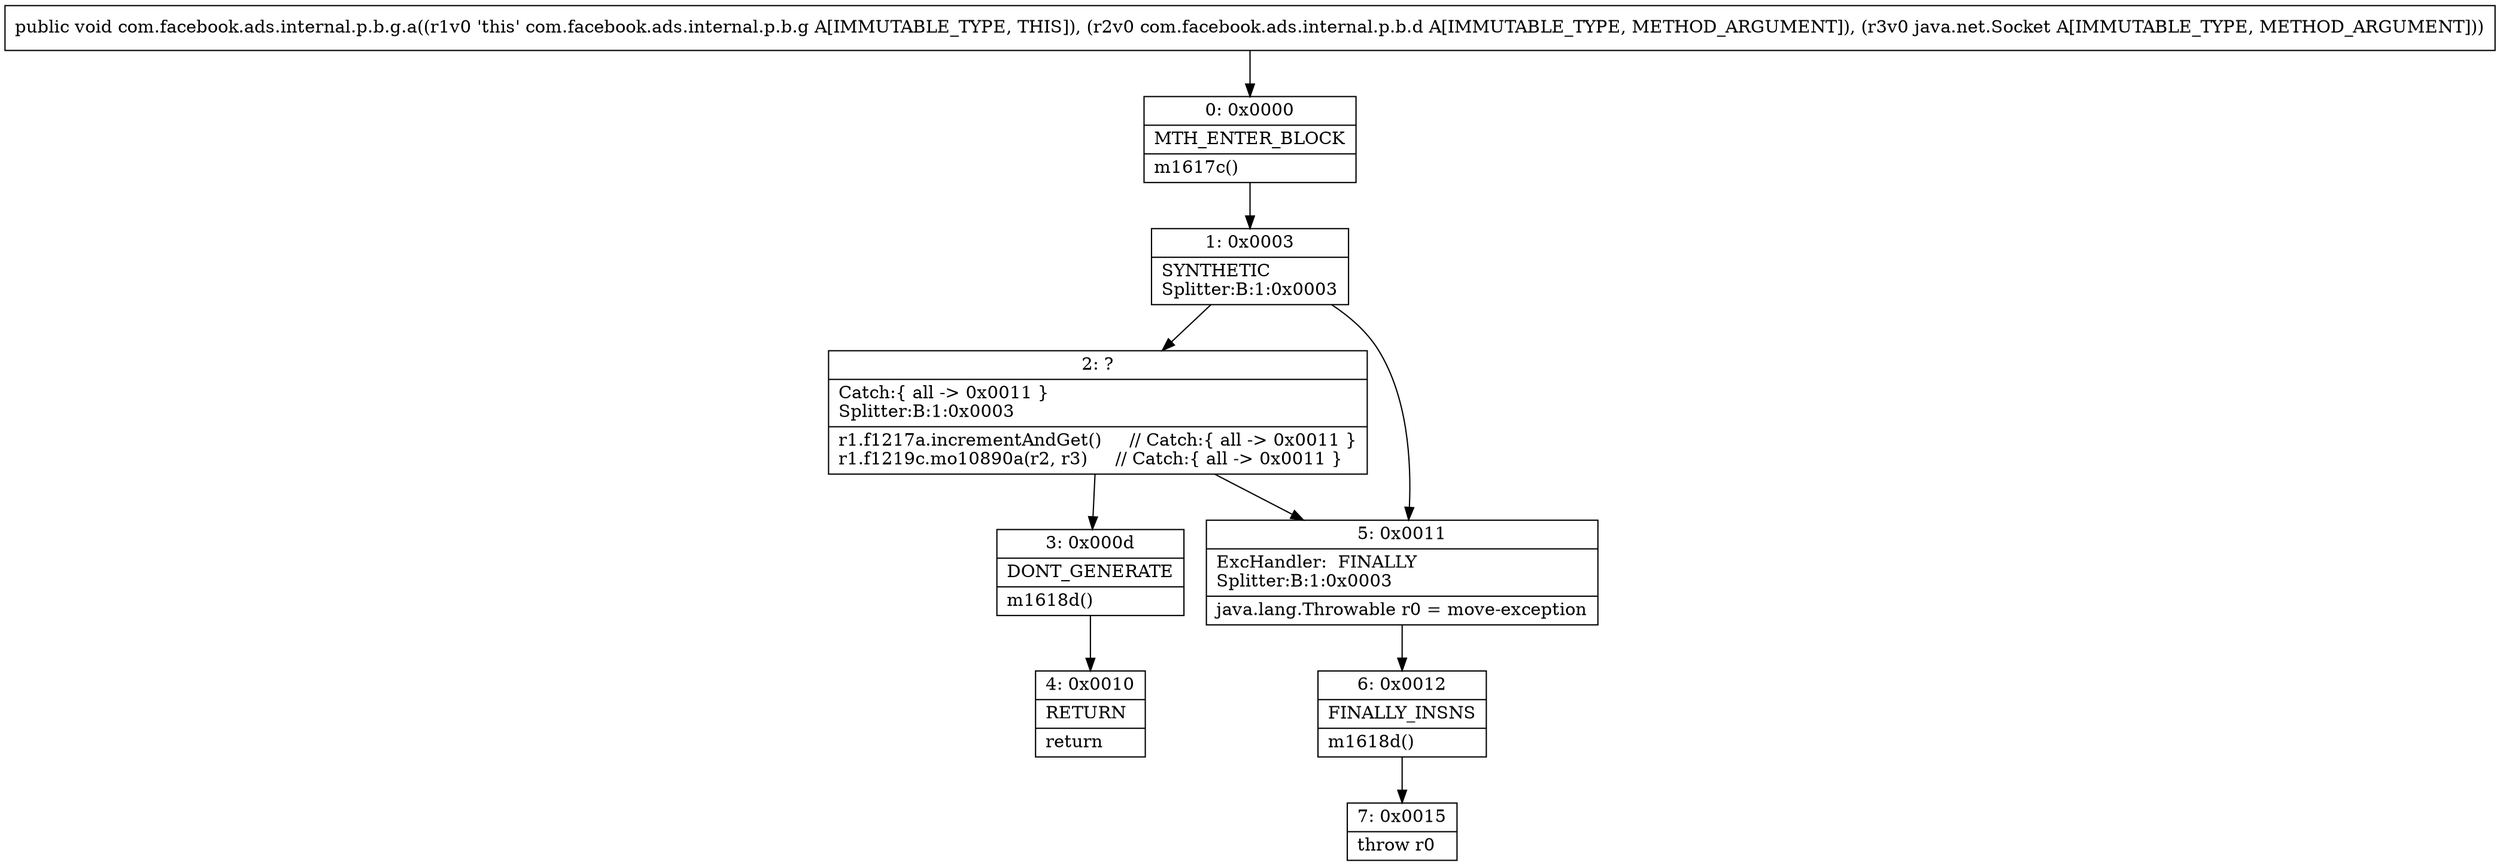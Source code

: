 digraph "CFG forcom.facebook.ads.internal.p.b.g.a(Lcom\/facebook\/ads\/internal\/p\/b\/d;Ljava\/net\/Socket;)V" {
Node_0 [shape=record,label="{0\:\ 0x0000|MTH_ENTER_BLOCK\l|m1617c()\l}"];
Node_1 [shape=record,label="{1\:\ 0x0003|SYNTHETIC\lSplitter:B:1:0x0003\l}"];
Node_2 [shape=record,label="{2\:\ ?|Catch:\{ all \-\> 0x0011 \}\lSplitter:B:1:0x0003\l|r1.f1217a.incrementAndGet()     \/\/ Catch:\{ all \-\> 0x0011 \}\lr1.f1219c.mo10890a(r2, r3)     \/\/ Catch:\{ all \-\> 0x0011 \}\l}"];
Node_3 [shape=record,label="{3\:\ 0x000d|DONT_GENERATE\l|m1618d()\l}"];
Node_4 [shape=record,label="{4\:\ 0x0010|RETURN\l|return\l}"];
Node_5 [shape=record,label="{5\:\ 0x0011|ExcHandler:  FINALLY\lSplitter:B:1:0x0003\l|java.lang.Throwable r0 = move\-exception\l}"];
Node_6 [shape=record,label="{6\:\ 0x0012|FINALLY_INSNS\l|m1618d()\l}"];
Node_7 [shape=record,label="{7\:\ 0x0015|throw r0\l}"];
MethodNode[shape=record,label="{public void com.facebook.ads.internal.p.b.g.a((r1v0 'this' com.facebook.ads.internal.p.b.g A[IMMUTABLE_TYPE, THIS]), (r2v0 com.facebook.ads.internal.p.b.d A[IMMUTABLE_TYPE, METHOD_ARGUMENT]), (r3v0 java.net.Socket A[IMMUTABLE_TYPE, METHOD_ARGUMENT])) }"];
MethodNode -> Node_0;
Node_0 -> Node_1;
Node_1 -> Node_2;
Node_1 -> Node_5;
Node_2 -> Node_3;
Node_2 -> Node_5;
Node_3 -> Node_4;
Node_5 -> Node_6;
Node_6 -> Node_7;
}

